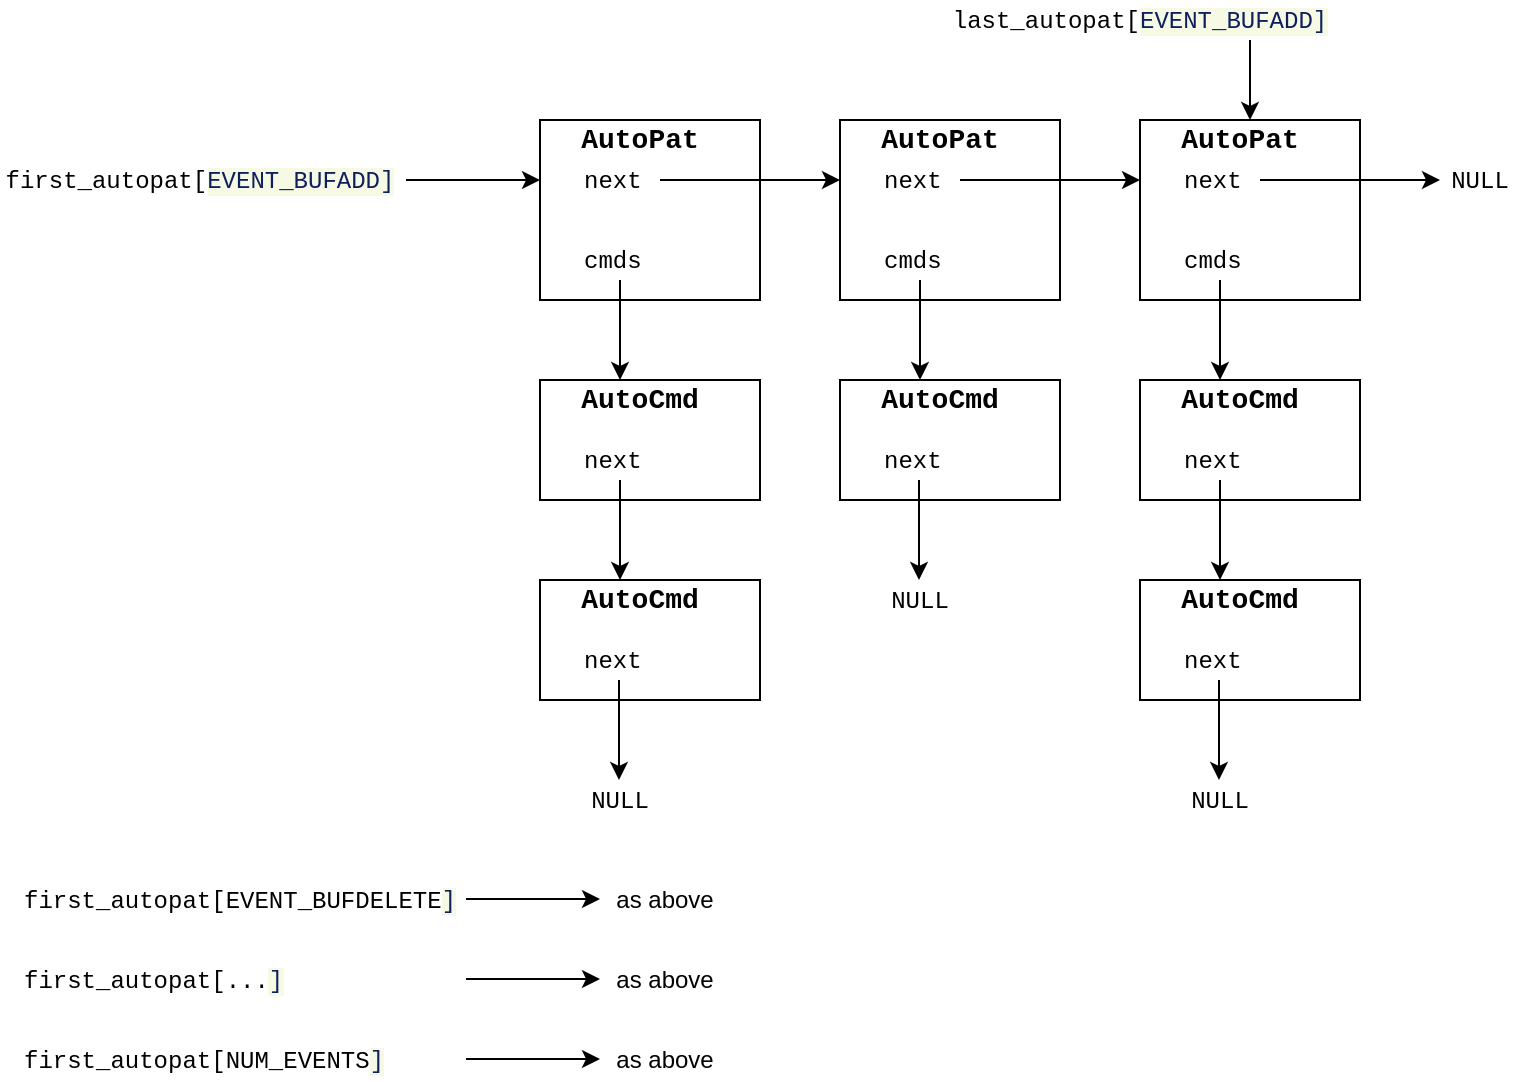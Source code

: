 <mxfile version="12.4.1" type="device" pages="1"><diagram id="XRazLubQzf3ZXkFtWikw" name="Page-1"><mxGraphModel dx="1422" dy="745" grid="0" gridSize="10" guides="1" tooltips="1" connect="1" arrows="1" fold="1" page="1" pageScale="1" pageWidth="850" pageHeight="1100" math="0" shadow="0"><root><mxCell id="0"/><mxCell id="1" parent="0"/><mxCell id="df3t3huV-ZRp6YMmdluh-3" value="" style="rounded=0;whiteSpace=wrap;html=1;" vertex="1" parent="1"><mxGeometry x="290" y="80" width="110" height="90" as="geometry"/></mxCell><mxCell id="df3t3huV-ZRp6YMmdluh-4" value="&lt;font face=&quot;Courier New&quot; size=&quot;1&quot;&gt;&lt;b style=&quot;font-size: 14px&quot;&gt;AutoPat&lt;/b&gt;&lt;/font&gt;" style="text;html=1;strokeColor=none;fillColor=none;align=center;verticalAlign=middle;whiteSpace=wrap;rounded=0;" vertex="1" parent="1"><mxGeometry x="320" y="80" width="40" height="20" as="geometry"/></mxCell><mxCell id="df3t3huV-ZRp6YMmdluh-5" value="&lt;font face=&quot;Courier New&quot;&gt;first_autopat[&lt;span style=&quot;background-color: rgb(246 , 249 , 227) ; color: rgb(16 , 32 , 95)&quot;&gt;EVENT_BUFADD]&lt;/span&gt;&lt;/font&gt;" style="text;html=1;strokeColor=none;fillColor=none;align=center;verticalAlign=middle;whiteSpace=wrap;rounded=0;" vertex="1" parent="1"><mxGeometry x="20" y="100" width="200" height="20" as="geometry"/></mxCell><mxCell id="df3t3huV-ZRp6YMmdluh-8" value="&lt;div&gt;&lt;span style=&quot;font-family: &amp;#34;courier new&amp;#34;&quot;&gt;next&lt;/span&gt;&lt;/div&gt;" style="text;html=1;strokeColor=none;fillColor=none;align=left;verticalAlign=middle;whiteSpace=wrap;rounded=0;" vertex="1" parent="1"><mxGeometry x="310" y="100" width="40" height="20" as="geometry"/></mxCell><mxCell id="df3t3huV-ZRp6YMmdluh-9" value="" style="rounded=0;whiteSpace=wrap;html=1;" vertex="1" parent="1"><mxGeometry x="440" y="80" width="110" height="90" as="geometry"/></mxCell><mxCell id="df3t3huV-ZRp6YMmdluh-10" value="&lt;font face=&quot;Courier New&quot; size=&quot;1&quot;&gt;&lt;b style=&quot;font-size: 14px&quot;&gt;AutoPat&lt;/b&gt;&lt;/font&gt;" style="text;html=1;strokeColor=none;fillColor=none;align=center;verticalAlign=middle;whiteSpace=wrap;rounded=0;" vertex="1" parent="1"><mxGeometry x="470" y="80" width="40" height="20" as="geometry"/></mxCell><mxCell id="df3t3huV-ZRp6YMmdluh-11" value="&lt;div&gt;&lt;span style=&quot;font-family: &amp;#34;courier new&amp;#34;&quot;&gt;next&lt;/span&gt;&lt;/div&gt;" style="text;html=1;strokeColor=none;fillColor=none;align=left;verticalAlign=middle;whiteSpace=wrap;rounded=0;" vertex="1" parent="1"><mxGeometry x="460" y="100" width="40" height="20" as="geometry"/></mxCell><mxCell id="df3t3huV-ZRp6YMmdluh-16" value="" style="endArrow=classic;html=1;" edge="1" parent="1"><mxGeometry width="50" height="50" relative="1" as="geometry"><mxPoint x="223" y="110" as="sourcePoint"/><mxPoint x="290" y="110" as="targetPoint"/></mxGeometry></mxCell><mxCell id="df3t3huV-ZRp6YMmdluh-24" value="" style="endArrow=classic;html=1;exitX=1;exitY=0.5;exitDx=0;exitDy=0;" edge="1" parent="1" source="df3t3huV-ZRp6YMmdluh-8"><mxGeometry width="50" height="50" relative="1" as="geometry"><mxPoint x="350" y="110" as="sourcePoint"/><mxPoint x="440" y="110" as="targetPoint"/></mxGeometry></mxCell><mxCell id="df3t3huV-ZRp6YMmdluh-25" value="" style="rounded=0;whiteSpace=wrap;html=1;" vertex="1" parent="1"><mxGeometry x="590" y="80" width="110" height="90" as="geometry"/></mxCell><mxCell id="df3t3huV-ZRp6YMmdluh-26" value="&lt;font face=&quot;Courier New&quot; size=&quot;1&quot;&gt;&lt;b style=&quot;font-size: 14px&quot;&gt;AutoPat&lt;/b&gt;&lt;/font&gt;" style="text;html=1;strokeColor=none;fillColor=none;align=center;verticalAlign=middle;whiteSpace=wrap;rounded=0;" vertex="1" parent="1"><mxGeometry x="620" y="80" width="40" height="20" as="geometry"/></mxCell><mxCell id="df3t3huV-ZRp6YMmdluh-27" value="&lt;div&gt;&lt;span style=&quot;font-family: &amp;#34;courier new&amp;#34;&quot;&gt;next&lt;/span&gt;&lt;/div&gt;" style="text;html=1;strokeColor=none;fillColor=none;align=left;verticalAlign=middle;whiteSpace=wrap;rounded=0;" vertex="1" parent="1"><mxGeometry x="610" y="100" width="40" height="20" as="geometry"/></mxCell><mxCell id="df3t3huV-ZRp6YMmdluh-28" value="" style="endArrow=classic;html=1;exitX=1;exitY=0.5;exitDx=0;exitDy=0;" edge="1" parent="1"><mxGeometry width="50" height="50" relative="1" as="geometry"><mxPoint x="500" y="110" as="sourcePoint"/><mxPoint x="590" y="110" as="targetPoint"/></mxGeometry></mxCell><mxCell id="df3t3huV-ZRp6YMmdluh-29" value="" style="endArrow=classic;html=1;exitX=1;exitY=0.5;exitDx=0;exitDy=0;" edge="1" parent="1"><mxGeometry width="50" height="50" relative="1" as="geometry"><mxPoint x="650" y="110" as="sourcePoint"/><mxPoint x="740" y="110" as="targetPoint"/></mxGeometry></mxCell><mxCell id="df3t3huV-ZRp6YMmdluh-31" value="&lt;font face=&quot;Courier New&quot;&gt;NULL&lt;/font&gt;" style="text;html=1;strokeColor=none;fillColor=none;align=center;verticalAlign=middle;whiteSpace=wrap;rounded=0;" vertex="1" parent="1"><mxGeometry x="740" y="100" width="40" height="20" as="geometry"/></mxCell><mxCell id="df3t3huV-ZRp6YMmdluh-32" value="" style="rounded=0;whiteSpace=wrap;html=1;" vertex="1" parent="1"><mxGeometry x="290" y="210" width="110" height="60" as="geometry"/></mxCell><mxCell id="df3t3huV-ZRp6YMmdluh-33" value="&lt;font face=&quot;Courier New&quot; size=&quot;1&quot;&gt;&lt;b style=&quot;font-size: 14px&quot;&gt;AutoCmd&lt;/b&gt;&lt;/font&gt;" style="text;html=1;strokeColor=none;fillColor=none;align=center;verticalAlign=middle;whiteSpace=wrap;rounded=0;" vertex="1" parent="1"><mxGeometry x="320" y="210" width="40" height="20" as="geometry"/></mxCell><mxCell id="df3t3huV-ZRp6YMmdluh-34" value="&lt;div&gt;&lt;span style=&quot;font-family: &amp;#34;courier new&amp;#34;&quot;&gt;next&lt;/span&gt;&lt;/div&gt;" style="text;html=1;strokeColor=none;fillColor=none;align=left;verticalAlign=middle;whiteSpace=wrap;rounded=0;" vertex="1" parent="1"><mxGeometry x="310" y="240" width="40" height="20" as="geometry"/></mxCell><mxCell id="df3t3huV-ZRp6YMmdluh-35" value="&lt;div&gt;&lt;span style=&quot;font-family: &amp;#34;courier new&amp;#34;&quot;&gt;cmds&lt;/span&gt;&lt;/div&gt;" style="text;html=1;strokeColor=none;fillColor=none;align=left;verticalAlign=middle;whiteSpace=wrap;rounded=0;" vertex="1" parent="1"><mxGeometry x="310" y="140" width="40" height="20" as="geometry"/></mxCell><mxCell id="df3t3huV-ZRp6YMmdluh-39" value="" style="endArrow=classic;html=1;entryX=0.25;entryY=0;entryDx=0;entryDy=0;" edge="1" parent="1" target="df3t3huV-ZRp6YMmdluh-33"><mxGeometry width="50" height="50" relative="1" as="geometry"><mxPoint x="330" y="160" as="sourcePoint"/><mxPoint x="330" y="200" as="targetPoint"/></mxGeometry></mxCell><mxCell id="df3t3huV-ZRp6YMmdluh-42" value="" style="rounded=0;whiteSpace=wrap;html=1;" vertex="1" parent="1"><mxGeometry x="290" y="310" width="110" height="60" as="geometry"/></mxCell><mxCell id="df3t3huV-ZRp6YMmdluh-43" value="&lt;font face=&quot;Courier New&quot; size=&quot;1&quot;&gt;&lt;b style=&quot;font-size: 14px&quot;&gt;AutoCmd&lt;/b&gt;&lt;/font&gt;" style="text;html=1;strokeColor=none;fillColor=none;align=center;verticalAlign=middle;whiteSpace=wrap;rounded=0;" vertex="1" parent="1"><mxGeometry x="320" y="310" width="40" height="20" as="geometry"/></mxCell><mxCell id="df3t3huV-ZRp6YMmdluh-44" value="&lt;div&gt;&lt;span style=&quot;font-family: &amp;#34;courier new&amp;#34;&quot;&gt;next&lt;/span&gt;&lt;/div&gt;" style="text;html=1;strokeColor=none;fillColor=none;align=left;verticalAlign=middle;whiteSpace=wrap;rounded=0;" vertex="1" parent="1"><mxGeometry x="310" y="340" width="40" height="20" as="geometry"/></mxCell><mxCell id="df3t3huV-ZRp6YMmdluh-45" value="" style="endArrow=classic;html=1;entryX=0.25;entryY=0;entryDx=0;entryDy=0;" edge="1" parent="1" target="df3t3huV-ZRp6YMmdluh-43"><mxGeometry width="50" height="50" relative="1" as="geometry"><mxPoint x="330" y="260" as="sourcePoint"/><mxPoint x="330" y="300" as="targetPoint"/></mxGeometry></mxCell><mxCell id="df3t3huV-ZRp6YMmdluh-46" value="" style="endArrow=classic;html=1;entryX=0.25;entryY=0;entryDx=0;entryDy=0;" edge="1" parent="1"><mxGeometry width="50" height="50" relative="1" as="geometry"><mxPoint x="329.5" y="360" as="sourcePoint"/><mxPoint x="329.5" y="410" as="targetPoint"/></mxGeometry></mxCell><mxCell id="df3t3huV-ZRp6YMmdluh-47" value="&lt;font face=&quot;Courier New&quot;&gt;NULL&lt;/font&gt;" style="text;html=1;strokeColor=none;fillColor=none;align=center;verticalAlign=middle;whiteSpace=wrap;rounded=0;" vertex="1" parent="1"><mxGeometry x="310" y="410" width="40" height="20" as="geometry"/></mxCell><mxCell id="df3t3huV-ZRp6YMmdluh-48" value="" style="rounded=0;whiteSpace=wrap;html=1;" vertex="1" parent="1"><mxGeometry x="440" y="210" width="110" height="60" as="geometry"/></mxCell><mxCell id="df3t3huV-ZRp6YMmdluh-49" value="&lt;font face=&quot;Courier New&quot; size=&quot;1&quot;&gt;&lt;b style=&quot;font-size: 14px&quot;&gt;AutoCmd&lt;/b&gt;&lt;/font&gt;" style="text;html=1;strokeColor=none;fillColor=none;align=center;verticalAlign=middle;whiteSpace=wrap;rounded=0;" vertex="1" parent="1"><mxGeometry x="470" y="210" width="40" height="20" as="geometry"/></mxCell><mxCell id="df3t3huV-ZRp6YMmdluh-50" value="&lt;div&gt;&lt;span style=&quot;font-family: &amp;#34;courier new&amp;#34;&quot;&gt;next&lt;/span&gt;&lt;/div&gt;" style="text;html=1;strokeColor=none;fillColor=none;align=left;verticalAlign=middle;whiteSpace=wrap;rounded=0;" vertex="1" parent="1"><mxGeometry x="460" y="240" width="40" height="20" as="geometry"/></mxCell><mxCell id="df3t3huV-ZRp6YMmdluh-51" value="" style="endArrow=classic;html=1;entryX=0.25;entryY=0;entryDx=0;entryDy=0;" edge="1" parent="1" target="df3t3huV-ZRp6YMmdluh-49"><mxGeometry width="50" height="50" relative="1" as="geometry"><mxPoint x="480" y="160" as="sourcePoint"/><mxPoint x="480" y="200" as="targetPoint"/></mxGeometry></mxCell><mxCell id="df3t3huV-ZRp6YMmdluh-52" value="&lt;div&gt;&lt;span style=&quot;font-family: &amp;#34;courier new&amp;#34;&quot;&gt;cmds&lt;/span&gt;&lt;/div&gt;" style="text;html=1;strokeColor=none;fillColor=none;align=left;verticalAlign=middle;whiteSpace=wrap;rounded=0;" vertex="1" parent="1"><mxGeometry x="460" y="140" width="40" height="20" as="geometry"/></mxCell><mxCell id="df3t3huV-ZRp6YMmdluh-54" value="" style="endArrow=classic;html=1;entryX=0.25;entryY=0;entryDx=0;entryDy=0;" edge="1" parent="1"><mxGeometry width="50" height="50" relative="1" as="geometry"><mxPoint x="479.5" y="260" as="sourcePoint"/><mxPoint x="479.5" y="310" as="targetPoint"/></mxGeometry></mxCell><mxCell id="df3t3huV-ZRp6YMmdluh-55" value="&lt;font face=&quot;Courier New&quot;&gt;NULL&lt;/font&gt;" style="text;html=1;strokeColor=none;fillColor=none;align=center;verticalAlign=middle;whiteSpace=wrap;rounded=0;" vertex="1" parent="1"><mxGeometry x="460" y="310" width="40" height="20" as="geometry"/></mxCell><mxCell id="df3t3huV-ZRp6YMmdluh-56" value="" style="rounded=0;whiteSpace=wrap;html=1;" vertex="1" parent="1"><mxGeometry x="590" y="210" width="110" height="60" as="geometry"/></mxCell><mxCell id="df3t3huV-ZRp6YMmdluh-57" value="&lt;font face=&quot;Courier New&quot; size=&quot;1&quot;&gt;&lt;b style=&quot;font-size: 14px&quot;&gt;AutoCmd&lt;/b&gt;&lt;/font&gt;" style="text;html=1;strokeColor=none;fillColor=none;align=center;verticalAlign=middle;whiteSpace=wrap;rounded=0;" vertex="1" parent="1"><mxGeometry x="620" y="210" width="40" height="20" as="geometry"/></mxCell><mxCell id="df3t3huV-ZRp6YMmdluh-58" value="&lt;div&gt;&lt;span style=&quot;font-family: &amp;#34;courier new&amp;#34;&quot;&gt;next&lt;/span&gt;&lt;/div&gt;" style="text;html=1;strokeColor=none;fillColor=none;align=left;verticalAlign=middle;whiteSpace=wrap;rounded=0;" vertex="1" parent="1"><mxGeometry x="610" y="240" width="40" height="20" as="geometry"/></mxCell><mxCell id="df3t3huV-ZRp6YMmdluh-59" value="&lt;div&gt;&lt;span style=&quot;font-family: &amp;#34;courier new&amp;#34;&quot;&gt;cmds&lt;/span&gt;&lt;/div&gt;" style="text;html=1;strokeColor=none;fillColor=none;align=left;verticalAlign=middle;whiteSpace=wrap;rounded=0;" vertex="1" parent="1"><mxGeometry x="610" y="140" width="40" height="20" as="geometry"/></mxCell><mxCell id="df3t3huV-ZRp6YMmdluh-60" value="" style="endArrow=classic;html=1;entryX=0.25;entryY=0;entryDx=0;entryDy=0;" edge="1" parent="1" target="df3t3huV-ZRp6YMmdluh-57"><mxGeometry width="50" height="50" relative="1" as="geometry"><mxPoint x="630" y="160" as="sourcePoint"/><mxPoint x="630" y="200" as="targetPoint"/></mxGeometry></mxCell><mxCell id="df3t3huV-ZRp6YMmdluh-61" value="" style="rounded=0;whiteSpace=wrap;html=1;" vertex="1" parent="1"><mxGeometry x="590" y="310" width="110" height="60" as="geometry"/></mxCell><mxCell id="df3t3huV-ZRp6YMmdluh-62" value="&lt;font face=&quot;Courier New&quot; size=&quot;1&quot;&gt;&lt;b style=&quot;font-size: 14px&quot;&gt;AutoCmd&lt;/b&gt;&lt;/font&gt;" style="text;html=1;strokeColor=none;fillColor=none;align=center;verticalAlign=middle;whiteSpace=wrap;rounded=0;" vertex="1" parent="1"><mxGeometry x="620" y="310" width="40" height="20" as="geometry"/></mxCell><mxCell id="df3t3huV-ZRp6YMmdluh-63" value="&lt;div&gt;&lt;span style=&quot;font-family: &amp;#34;courier new&amp;#34;&quot;&gt;next&lt;/span&gt;&lt;/div&gt;" style="text;html=1;strokeColor=none;fillColor=none;align=left;verticalAlign=middle;whiteSpace=wrap;rounded=0;" vertex="1" parent="1"><mxGeometry x="610" y="340" width="40" height="20" as="geometry"/></mxCell><mxCell id="df3t3huV-ZRp6YMmdluh-64" value="" style="endArrow=classic;html=1;entryX=0.25;entryY=0;entryDx=0;entryDy=0;" edge="1" parent="1" target="df3t3huV-ZRp6YMmdluh-62"><mxGeometry width="50" height="50" relative="1" as="geometry"><mxPoint x="630" y="260" as="sourcePoint"/><mxPoint x="630" y="300" as="targetPoint"/></mxGeometry></mxCell><mxCell id="df3t3huV-ZRp6YMmdluh-65" value="" style="endArrow=classic;html=1;entryX=0.25;entryY=0;entryDx=0;entryDy=0;" edge="1" parent="1"><mxGeometry width="50" height="50" relative="1" as="geometry"><mxPoint x="629.5" y="360" as="sourcePoint"/><mxPoint x="629.5" y="410" as="targetPoint"/></mxGeometry></mxCell><mxCell id="df3t3huV-ZRp6YMmdluh-66" value="&lt;font face=&quot;Courier New&quot;&gt;NULL&lt;/font&gt;" style="text;html=1;strokeColor=none;fillColor=none;align=center;verticalAlign=middle;whiteSpace=wrap;rounded=0;" vertex="1" parent="1"><mxGeometry x="610" y="410" width="40" height="20" as="geometry"/></mxCell><mxCell id="df3t3huV-ZRp6YMmdluh-67" value="&lt;font face=&quot;Courier New&quot;&gt;first_autopat[EVENT_BUFDELETE&lt;span style=&quot;background-color: rgb(246 , 249 , 227) ; color: rgb(16 , 32 , 95)&quot;&gt;]&lt;/span&gt;&lt;/font&gt;" style="text;html=1;strokeColor=none;fillColor=none;align=left;verticalAlign=middle;whiteSpace=wrap;rounded=0;" vertex="1" parent="1"><mxGeometry x="30" y="460" width="200" height="20" as="geometry"/></mxCell><mxCell id="df3t3huV-ZRp6YMmdluh-68" value="" style="endArrow=classic;html=1;" edge="1" parent="1"><mxGeometry width="50" height="50" relative="1" as="geometry"><mxPoint x="253" y="469.5" as="sourcePoint"/><mxPoint x="320" y="469.5" as="targetPoint"/></mxGeometry></mxCell><mxCell id="df3t3huV-ZRp6YMmdluh-69" value="&lt;font face=&quot;Courier New&quot;&gt;first_autopat[...&lt;span style=&quot;background-color: rgb(246 , 249 , 227) ; color: rgb(16 , 32 , 95)&quot;&gt;]&lt;/span&gt;&lt;/font&gt;" style="text;html=1;strokeColor=none;fillColor=none;align=left;verticalAlign=middle;whiteSpace=wrap;rounded=0;" vertex="1" parent="1"><mxGeometry x="30" y="500" width="200" height="20" as="geometry"/></mxCell><mxCell id="df3t3huV-ZRp6YMmdluh-70" value="" style="endArrow=classic;html=1;" edge="1" parent="1"><mxGeometry width="50" height="50" relative="1" as="geometry"><mxPoint x="253" y="509.5" as="sourcePoint"/><mxPoint x="320" y="509.5" as="targetPoint"/></mxGeometry></mxCell><mxCell id="df3t3huV-ZRp6YMmdluh-71" value="&lt;font face=&quot;Courier New&quot;&gt;first_autopat[NUM_EVENTS&lt;span style=&quot;background-color: rgb(246 , 249 , 227) ; color: rgb(16 , 32 , 95)&quot;&gt;]&lt;/span&gt;&lt;/font&gt;" style="text;html=1;strokeColor=none;fillColor=none;align=left;verticalAlign=middle;whiteSpace=wrap;rounded=0;" vertex="1" parent="1"><mxGeometry x="30" y="540" width="200" height="20" as="geometry"/></mxCell><mxCell id="df3t3huV-ZRp6YMmdluh-72" value="" style="endArrow=classic;html=1;" edge="1" parent="1"><mxGeometry width="50" height="50" relative="1" as="geometry"><mxPoint x="253" y="549.5" as="sourcePoint"/><mxPoint x="320" y="549.5" as="targetPoint"/></mxGeometry></mxCell><mxCell id="df3t3huV-ZRp6YMmdluh-73" value="&lt;font face=&quot;Courier New&quot;&gt;last_autopat[&lt;span style=&quot;background-color: rgb(246 , 249 , 227) ; color: rgb(16 , 32 , 95)&quot;&gt;EVENT_BUFADD]&lt;/span&gt;&lt;/font&gt;" style="text;html=1;strokeColor=none;fillColor=none;align=center;verticalAlign=middle;whiteSpace=wrap;rounded=0;" vertex="1" parent="1"><mxGeometry x="490" y="20" width="200" height="20" as="geometry"/></mxCell><mxCell id="df3t3huV-ZRp6YMmdluh-76" value="" style="endArrow=classic;html=1;" edge="1" parent="1"><mxGeometry width="50" height="50" relative="1" as="geometry"><mxPoint x="645" y="40" as="sourcePoint"/><mxPoint x="645" y="80" as="targetPoint"/></mxGeometry></mxCell><mxCell id="df3t3huV-ZRp6YMmdluh-78" value="as above" style="text;html=1;strokeColor=none;fillColor=none;align=center;verticalAlign=middle;whiteSpace=wrap;rounded=0;" vertex="1" parent="1"><mxGeometry x="320" y="500" width="65" height="20" as="geometry"/></mxCell><mxCell id="df3t3huV-ZRp6YMmdluh-79" value="as above" style="text;html=1;strokeColor=none;fillColor=none;align=center;verticalAlign=middle;whiteSpace=wrap;rounded=0;" vertex="1" parent="1"><mxGeometry x="320" y="460" width="65" height="20" as="geometry"/></mxCell><mxCell id="df3t3huV-ZRp6YMmdluh-80" value="as above" style="text;html=1;strokeColor=none;fillColor=none;align=center;verticalAlign=middle;whiteSpace=wrap;rounded=0;" vertex="1" parent="1"><mxGeometry x="320" y="540" width="65" height="20" as="geometry"/></mxCell></root></mxGraphModel></diagram></mxfile>